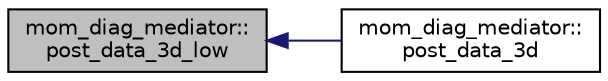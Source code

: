digraph "mom_diag_mediator::post_data_3d_low"
{
 // INTERACTIVE_SVG=YES
  edge [fontname="Helvetica",fontsize="10",labelfontname="Helvetica",labelfontsize="10"];
  node [fontname="Helvetica",fontsize="10",shape=record];
  rankdir="LR";
  Node267 [label="mom_diag_mediator::\lpost_data_3d_low",height=0.2,width=0.4,color="black", fillcolor="grey75", style="filled", fontcolor="black"];
  Node267 -> Node268 [dir="back",color="midnightblue",fontsize="10",style="solid",fontname="Helvetica"];
  Node268 [label="mom_diag_mediator::\lpost_data_3d",height=0.2,width=0.4,color="black", fillcolor="white", style="filled",URL="$namespacemom__diag__mediator.html#a70116fa6034dcf977a8bdcb4d81f9207"];
}
